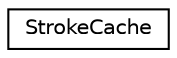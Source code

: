 digraph G
{
  edge [fontname="Helvetica",fontsize="10",labelfontname="Helvetica",labelfontsize="10"];
  node [fontname="Helvetica",fontsize="10",shape=record];
  rankdir=LR;
  Node1 [label="StrokeCache",height=0.2,width=0.4,color="black", fillcolor="white", style="filled",URL="$dd/dc9/structStrokeCache.html"];
}
